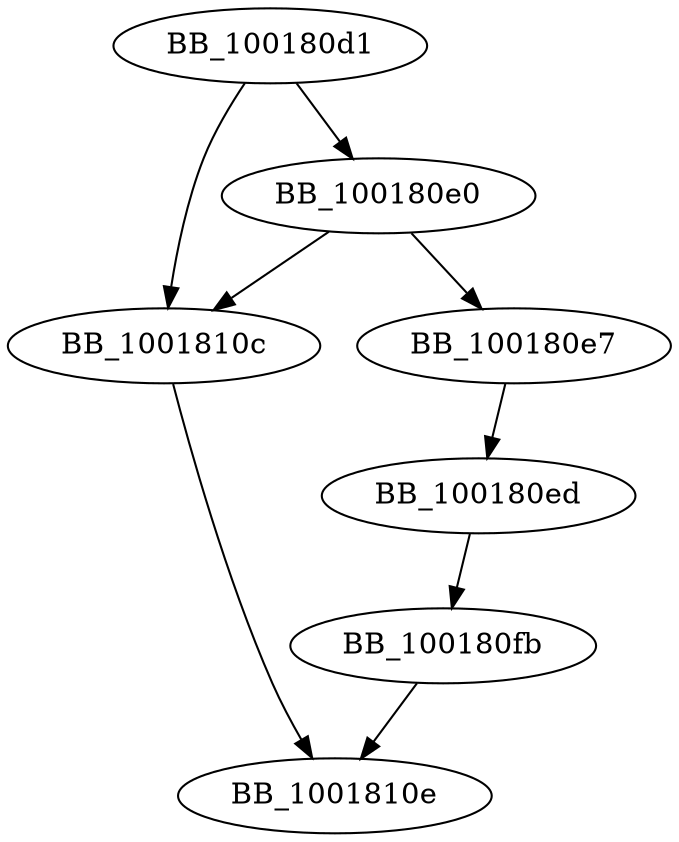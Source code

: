 DiGraph _xtime_get{
BB_100180d1->BB_100180e0
BB_100180d1->BB_1001810c
BB_100180e0->BB_100180e7
BB_100180e0->BB_1001810c
BB_100180e7->BB_100180ed
BB_100180ed->BB_100180fb
BB_100180fb->BB_1001810e
BB_1001810c->BB_1001810e
}
